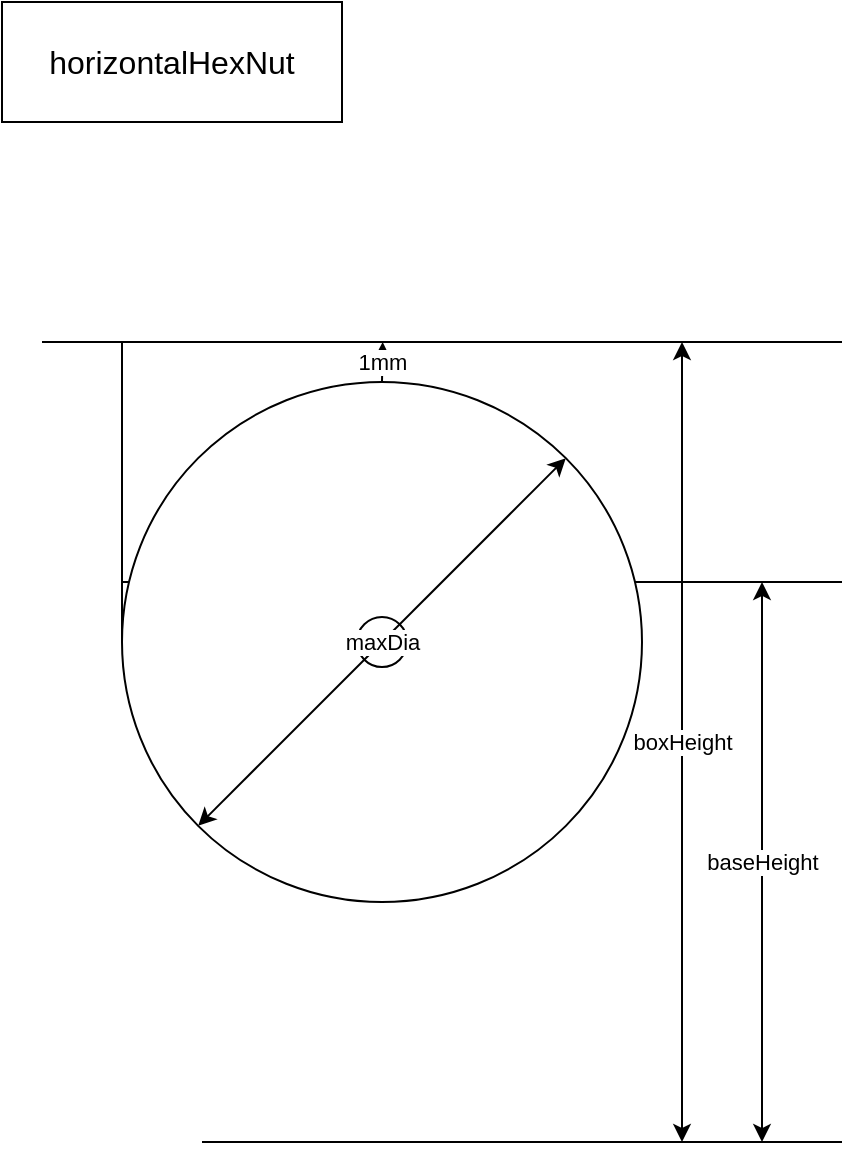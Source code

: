 <mxfile version="20.8.16" type="device"><diagram name="Seite-1" id="srAraXVZSPgfMQBeAnsf"><mxGraphModel dx="1036" dy="656" grid="1" gridSize="10" guides="1" tooltips="1" connect="1" arrows="1" fold="1" page="1" pageScale="1" pageWidth="827" pageHeight="1169" math="0" shadow="0"><root><mxCell id="0"/><mxCell id="1" parent="0"/><mxCell id="EZ7v0BWuEarEso_uUenl-1" value="" style="endArrow=none;html=1;rounded=0;" parent="1" edge="1"><mxGeometry width="50" height="50" relative="1" as="geometry"><mxPoint x="120" y="240" as="sourcePoint"/><mxPoint x="520" y="240" as="targetPoint"/></mxGeometry></mxCell><mxCell id="EZ7v0BWuEarEso_uUenl-2" value="" style="endArrow=none;html=1;rounded=0;" parent="1" edge="1"><mxGeometry width="50" height="50" relative="1" as="geometry"><mxPoint x="160" y="360" as="sourcePoint"/><mxPoint x="520" y="360" as="targetPoint"/></mxGeometry></mxCell><mxCell id="EZ7v0BWuEarEso_uUenl-3" value="" style="endArrow=none;html=1;rounded=0;" parent="1" edge="1"><mxGeometry width="50" height="50" relative="1" as="geometry"><mxPoint x="200" y="640" as="sourcePoint"/><mxPoint x="520" y="640" as="targetPoint"/></mxGeometry></mxCell><mxCell id="c94IxtBVfTTIlR1_tJBQ-6" value="1mm" style="edgeStyle=orthogonalEdgeStyle;rounded=0;orthogonalLoop=1;jettySize=auto;html=1;exitX=0.5;exitY=0;exitDx=0;exitDy=0;" parent="1" source="EZ7v0BWuEarEso_uUenl-5" edge="1"><mxGeometry relative="1" as="geometry"><mxPoint x="290.333" y="240" as="targetPoint"/></mxGeometry></mxCell><mxCell id="EZ7v0BWuEarEso_uUenl-5" value="" style="ellipse;whiteSpace=wrap;html=1;aspect=fixed;" parent="1" vertex="1"><mxGeometry x="160" y="260" width="260" height="260" as="geometry"/></mxCell><mxCell id="EZ7v0BWuEarEso_uUenl-6" value="" style="endArrow=none;html=1;rounded=0;exitX=0;exitY=0.5;exitDx=0;exitDy=0;" parent="1" source="EZ7v0BWuEarEso_uUenl-5" edge="1"><mxGeometry width="50" height="50" relative="1" as="geometry"><mxPoint x="310" y="480" as="sourcePoint"/><mxPoint x="160" y="240" as="targetPoint"/></mxGeometry></mxCell><mxCell id="c94IxtBVfTTIlR1_tJBQ-1" value="boxHeight" style="endArrow=classic;startArrow=classic;html=1;rounded=0;" parent="1" edge="1"><mxGeometry width="50" height="50" relative="1" as="geometry"><mxPoint x="440" y="640" as="sourcePoint"/><mxPoint x="440" y="240" as="targetPoint"/></mxGeometry></mxCell><mxCell id="c94IxtBVfTTIlR1_tJBQ-2" value="baseHeight" style="endArrow=classic;startArrow=classic;html=1;rounded=0;" parent="1" edge="1"><mxGeometry width="50" height="50" relative="1" as="geometry"><mxPoint x="480" y="640" as="sourcePoint"/><mxPoint x="480" y="360" as="targetPoint"/></mxGeometry></mxCell><mxCell id="EZ7v0BWuEarEso_uUenl-7" value="" style="ellipse;whiteSpace=wrap;html=1;aspect=fixed;" parent="1" vertex="1"><mxGeometry x="277.5" y="377.5" width="25" height="25" as="geometry"/></mxCell><mxCell id="c94IxtBVfTTIlR1_tJBQ-7" value="maxDia" style="endArrow=classic;startArrow=classic;html=1;rounded=0;entryX=1;entryY=0;entryDx=0;entryDy=0;exitX=0;exitY=1;exitDx=0;exitDy=0;" parent="1" source="EZ7v0BWuEarEso_uUenl-5" target="EZ7v0BWuEarEso_uUenl-5" edge="1"><mxGeometry width="50" height="50" relative="1" as="geometry"><mxPoint x="250" y="380" as="sourcePoint"/><mxPoint x="300" y="330" as="targetPoint"/></mxGeometry></mxCell><mxCell id="xydkqBDXfzSFxm67GlIO-1" value="horizontalHexNut" style="rounded=0;whiteSpace=wrap;html=1;fontSize=16;" vertex="1" parent="1"><mxGeometry x="100" y="70" width="170" height="60" as="geometry"/></mxCell></root></mxGraphModel></diagram></mxfile>